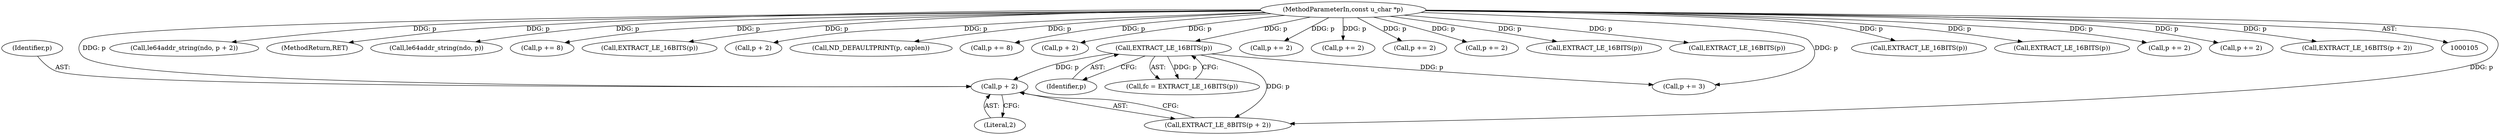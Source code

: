 digraph "0_tcpdump_9be4e0b5938b705e7e36cfcb110a740c6ff0cb97_0@pointer" {
"1000144" [label="(Call,p + 2)"];
"1000139" [label="(Call,EXTRACT_LE_16BITS(p))"];
"1000108" [label="(MethodParameterIn,const u_char *p)"];
"1000140" [label="(Identifier,p)"];
"1000316" [label="(Call,le64addr_string(ndo, p + 2))"];
"1000146" [label="(Literal,2)"];
"1000139" [label="(Call,EXTRACT_LE_16BITS(p))"];
"1000505" [label="(MethodReturn,RET)"];
"1000482" [label="(Call,le64addr_string(ndo, p))"];
"1000321" [label="(Call,p += 8)"];
"1000222" [label="(Call,EXTRACT_LE_16BITS(p))"];
"1000318" [label="(Call,p + 2)"];
"1000500" [label="(Call,ND_DEFAULTPRINT(p, caplen))"];
"1000485" [label="(Call,p += 8)"];
"1000144" [label="(Call,p + 2)"];
"1000256" [label="(Call,p + 2)"];
"1000147" [label="(Call,p += 3)"];
"1000108" [label="(MethodParameterIn,const u_char *p)"];
"1000386" [label="(Call,p += 2)"];
"1000451" [label="(Call,p += 2)"];
"1000419" [label="(Call,p += 2)"];
"1000224" [label="(Call,p += 2)"];
"1000283" [label="(Call,EXTRACT_LE_16BITS(p))"];
"1000137" [label="(Call,fc = EXTRACT_LE_16BITS(p))"];
"1000449" [label="(Call,EXTRACT_LE_16BITS(p))"];
"1000143" [label="(Call,EXTRACT_LE_8BITS(p + 2))"];
"1000417" [label="(Call,EXTRACT_LE_16BITS(p))"];
"1000384" [label="(Call,EXTRACT_LE_16BITS(p))"];
"1000285" [label="(Call,p += 2)"];
"1000259" [label="(Call,p += 2)"];
"1000255" [label="(Call,EXTRACT_LE_16BITS(p + 2))"];
"1000145" [label="(Identifier,p)"];
"1000144" -> "1000143"  [label="AST: "];
"1000144" -> "1000146"  [label="CFG: "];
"1000145" -> "1000144"  [label="AST: "];
"1000146" -> "1000144"  [label="AST: "];
"1000143" -> "1000144"  [label="CFG: "];
"1000139" -> "1000144"  [label="DDG: p"];
"1000108" -> "1000144"  [label="DDG: p"];
"1000139" -> "1000137"  [label="AST: "];
"1000139" -> "1000140"  [label="CFG: "];
"1000140" -> "1000139"  [label="AST: "];
"1000137" -> "1000139"  [label="CFG: "];
"1000139" -> "1000137"  [label="DDG: p"];
"1000108" -> "1000139"  [label="DDG: p"];
"1000139" -> "1000143"  [label="DDG: p"];
"1000139" -> "1000147"  [label="DDG: p"];
"1000108" -> "1000105"  [label="AST: "];
"1000108" -> "1000505"  [label="DDG: p"];
"1000108" -> "1000143"  [label="DDG: p"];
"1000108" -> "1000147"  [label="DDG: p"];
"1000108" -> "1000222"  [label="DDG: p"];
"1000108" -> "1000224"  [label="DDG: p"];
"1000108" -> "1000255"  [label="DDG: p"];
"1000108" -> "1000256"  [label="DDG: p"];
"1000108" -> "1000259"  [label="DDG: p"];
"1000108" -> "1000283"  [label="DDG: p"];
"1000108" -> "1000285"  [label="DDG: p"];
"1000108" -> "1000316"  [label="DDG: p"];
"1000108" -> "1000318"  [label="DDG: p"];
"1000108" -> "1000321"  [label="DDG: p"];
"1000108" -> "1000384"  [label="DDG: p"];
"1000108" -> "1000386"  [label="DDG: p"];
"1000108" -> "1000417"  [label="DDG: p"];
"1000108" -> "1000419"  [label="DDG: p"];
"1000108" -> "1000449"  [label="DDG: p"];
"1000108" -> "1000451"  [label="DDG: p"];
"1000108" -> "1000482"  [label="DDG: p"];
"1000108" -> "1000485"  [label="DDG: p"];
"1000108" -> "1000500"  [label="DDG: p"];
}

